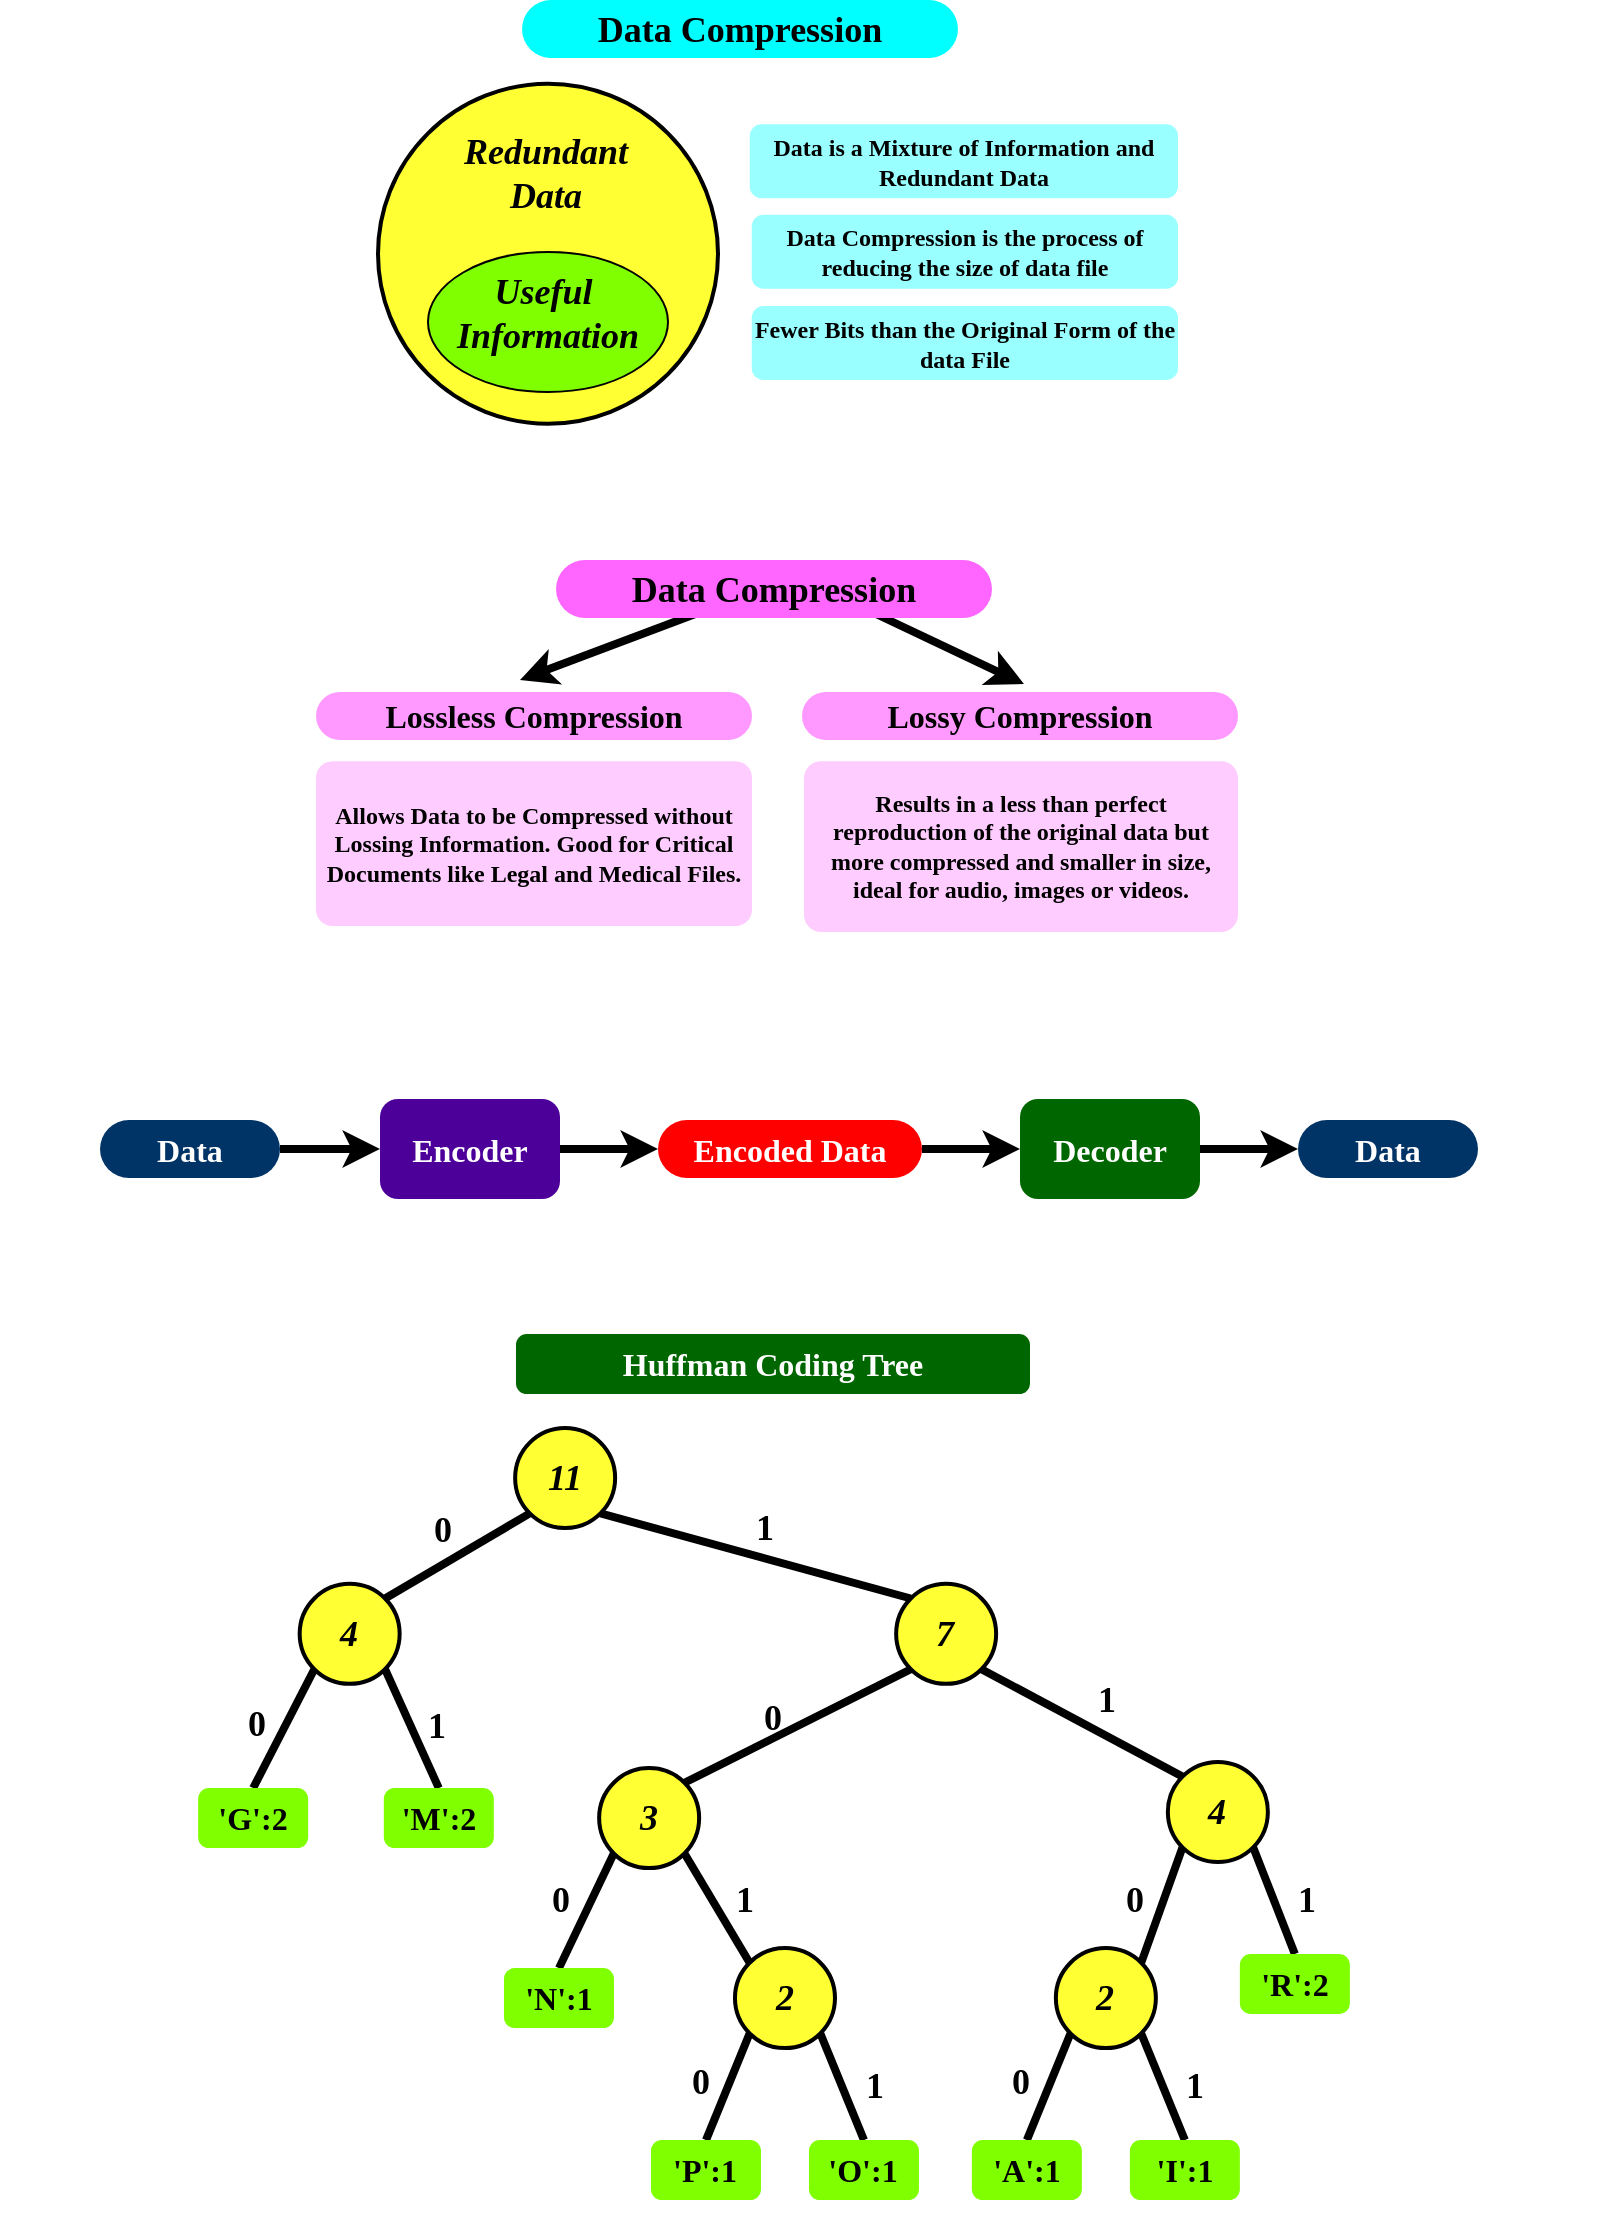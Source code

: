 <mxfile version="25.0.1">
  <diagram name="Page-1" id="3yqpxKQvHaOyZTGhgoW6">
    <mxGraphModel dx="1913" dy="397" grid="1" gridSize="10" guides="1" tooltips="1" connect="1" arrows="1" fold="1" page="1" pageScale="1" pageWidth="850" pageHeight="1100" math="0" shadow="0">
      <root>
        <mxCell id="0" />
        <mxCell id="1" parent="0" />
        <mxCell id="vKvJg-ggUGGe1FWMZfah-1" value="" style="rounded=1;whiteSpace=wrap;html=1;arcSize=18;strokeColor=none;fillColor=none;container=0;" vertex="1" parent="1">
          <mxGeometry x="2580" y="2230" width="163.86" height="230.28" as="geometry" />
        </mxCell>
        <mxCell id="vKvJg-ggUGGe1FWMZfah-2" value="" style="rounded=1;whiteSpace=wrap;html=1;arcSize=18;strokeColor=none;fillColor=none;container=0;" vertex="1" parent="1">
          <mxGeometry x="3183" y="2230" width="163.86" height="230.28" as="geometry" />
        </mxCell>
        <mxCell id="vKvJg-ggUGGe1FWMZfah-3" value="" style="ellipse;whiteSpace=wrap;html=1;aspect=fixed;fillStyle=auto;gradientColor=none;fillColor=#FFFF33;shadow=0;strokeWidth=2;container=0;fontColor=#000000;strokeColor=#000000;" vertex="1" parent="1">
          <mxGeometry x="2768.998" y="2271.873" width="170" height="170" as="geometry" />
        </mxCell>
        <mxCell id="vKvJg-ggUGGe1FWMZfah-4" value="&lt;font face=&quot;Comic Sans MS&quot; style=&quot;font-size: 18px;&quot;&gt;&lt;b style=&quot;&quot;&gt;Data Compression&lt;/b&gt;&lt;/font&gt;" style="rounded=1;whiteSpace=wrap;html=1;fillColor=#00FFFF;strokeColor=none;fontColor=#000000;arcSize=50;container=0;" vertex="1" parent="1">
          <mxGeometry x="2841" y="2230" width="218" height="29" as="geometry" />
        </mxCell>
        <mxCell id="vKvJg-ggUGGe1FWMZfah-5" value="&lt;div style=&quot;&quot;&gt;&lt;font face=&quot;Comic Sans MS&quot;&gt;&lt;span style=&quot;font-size: 18px; text-wrap: nowrap;&quot;&gt;&lt;b&gt;&lt;i&gt;Redundant&lt;/i&gt;&lt;/b&gt;&lt;/span&gt;&lt;/font&gt;&lt;/div&gt;&lt;div style=&quot;&quot;&gt;&lt;font face=&quot;Comic Sans MS&quot;&gt;&lt;span style=&quot;font-size: 18px; text-wrap: nowrap;&quot;&gt;&lt;b&gt;&lt;i&gt;Data&lt;/i&gt;&lt;/b&gt;&lt;/span&gt;&lt;/font&gt;&lt;/div&gt;" style="rounded=1;whiteSpace=wrap;html=1;fillColor=none;strokeColor=none;arcSize=10;container=0;fontColor=#000000;align=center;" vertex="1" parent="1">
          <mxGeometry x="2800.839" y="2306.004" width="104.318" height="22.085" as="geometry" />
        </mxCell>
        <mxCell id="vKvJg-ggUGGe1FWMZfah-6" value="" style="ellipse;whiteSpace=wrap;html=1;strokeColor=#000000;fillColor=#80FF00;" vertex="1" parent="1">
          <mxGeometry x="2794" y="2356" width="120" height="70" as="geometry" />
        </mxCell>
        <mxCell id="vKvJg-ggUGGe1FWMZfah-7" value="&lt;div style=&quot;&quot;&gt;&lt;font face=&quot;Comic Sans MS&quot;&gt;&lt;span style=&quot;font-size: 18px; text-wrap: nowrap;&quot;&gt;&lt;b&gt;&lt;i&gt;Useful&amp;nbsp;&lt;/i&gt;&lt;/b&gt;&lt;/span&gt;&lt;/font&gt;&lt;/div&gt;&lt;div style=&quot;&quot;&gt;&lt;font face=&quot;Comic Sans MS&quot;&gt;&lt;span style=&quot;font-size: 18px; text-wrap: nowrap;&quot;&gt;&lt;b&gt;&lt;i&gt;Information&lt;/i&gt;&lt;/b&gt;&lt;/span&gt;&lt;/font&gt;&lt;/div&gt;" style="rounded=1;whiteSpace=wrap;html=1;fillColor=none;strokeColor=none;arcSize=10;container=0;fontColor=#000000;align=center;" vertex="1" parent="1">
          <mxGeometry x="2801.839" y="2375.954" width="104.318" height="22.085" as="geometry" />
        </mxCell>
        <mxCell id="vKvJg-ggUGGe1FWMZfah-8" value="&lt;font face=&quot;Comic Sans MS&quot;&gt;&lt;b style=&quot;&quot;&gt;Data is a Mixture of Information and Redundant Data&lt;/b&gt;&lt;/font&gt;" style="rounded=1;whiteSpace=wrap;html=1;fillColor=#99FFFF;strokeColor=none;fontColor=#000000;arcSize=16;container=0;" vertex="1" parent="1">
          <mxGeometry x="2954.89" y="2292.09" width="214.11" height="37" as="geometry" />
        </mxCell>
        <mxCell id="vKvJg-ggUGGe1FWMZfah-9" value="&lt;font face=&quot;Comic Sans MS&quot;&gt;&lt;b style=&quot;&quot;&gt;Data Compression is the process of reducing the size of data file&lt;/b&gt;&lt;/font&gt;" style="rounded=1;whiteSpace=wrap;html=1;fillColor=#99FFFF;strokeColor=none;fontColor=#000000;arcSize=16;container=0;" vertex="1" parent="1">
          <mxGeometry x="2955.89" y="2337.37" width="213.11" height="37" as="geometry" />
        </mxCell>
        <mxCell id="vKvJg-ggUGGe1FWMZfah-10" value="&lt;font face=&quot;Comic Sans MS&quot;&gt;&lt;b style=&quot;&quot;&gt;Fewer Bits than the Original Form of the data File&lt;/b&gt;&lt;/font&gt;" style="rounded=1;whiteSpace=wrap;html=1;fillColor=#99FFFF;strokeColor=none;fontColor=#000000;arcSize=16;container=0;" vertex="1" parent="1">
          <mxGeometry x="2955.89" y="2383" width="213.11" height="37" as="geometry" />
        </mxCell>
        <mxCell id="vKvJg-ggUGGe1FWMZfah-11" value="" style="rounded=1;whiteSpace=wrap;html=1;arcSize=18;strokeColor=none;fillColor=none;container=0;" vertex="1" parent="1">
          <mxGeometry x="2590" y="2521" width="120" height="180" as="geometry" />
        </mxCell>
        <mxCell id="vKvJg-ggUGGe1FWMZfah-12" value="" style="rounded=1;whiteSpace=wrap;html=1;arcSize=18;strokeColor=none;fillColor=none;container=0;" vertex="1" parent="1">
          <mxGeometry x="3229" y="2521" width="116.86" height="182" as="geometry" />
        </mxCell>
        <mxCell id="vKvJg-ggUGGe1FWMZfah-13" value="&lt;font face=&quot;Comic Sans MS&quot;&gt;&lt;b style=&quot;&quot;&gt;Allows Data to be Compressed without Lossing Information. Good for Critical Documents like Legal and Medical Files.&lt;/b&gt;&lt;/font&gt;" style="rounded=1;whiteSpace=wrap;html=1;fillColor=#FFCCFF;strokeColor=none;fontColor=#000000;arcSize=10;container=0;" vertex="1" parent="1">
          <mxGeometry x="2738" y="2610.64" width="218" height="82.36" as="geometry" />
        </mxCell>
        <mxCell id="vKvJg-ggUGGe1FWMZfah-14" value="&lt;font face=&quot;Comic Sans MS&quot; style=&quot;font-size: 16px;&quot;&gt;&lt;b style=&quot;&quot;&gt;Lossless Compression&lt;/b&gt;&lt;/font&gt;" style="rounded=1;whiteSpace=wrap;html=1;fillColor=#FF99FF;strokeColor=none;fontColor=#000000;arcSize=50;container=0;" vertex="1" parent="1">
          <mxGeometry x="2738" y="2576" width="218" height="24" as="geometry" />
        </mxCell>
        <mxCell id="vKvJg-ggUGGe1FWMZfah-15" value="&lt;font face=&quot;Comic Sans MS&quot; style=&quot;font-size: 16px;&quot;&gt;&lt;b style=&quot;&quot;&gt;Lossy Compression&lt;/b&gt;&lt;/font&gt;" style="rounded=1;whiteSpace=wrap;html=1;fillColor=#FF99FF;strokeColor=none;fontColor=#000000;arcSize=50;container=0;" vertex="1" parent="1">
          <mxGeometry x="2981" y="2576" width="218" height="24" as="geometry" />
        </mxCell>
        <mxCell id="vKvJg-ggUGGe1FWMZfah-16" value="&lt;font face=&quot;Comic Sans MS&quot;&gt;&lt;b&gt;Results in a less than perfect reproduction of the original data but more compressed and smaller in size, ideal for audio, images or videos.&lt;/b&gt;&lt;/font&gt;" style="rounded=1;whiteSpace=wrap;html=1;fillColor=#FFCCFF;strokeColor=none;fontColor=#000000;arcSize=10;container=0;" vertex="1" parent="1">
          <mxGeometry x="2982" y="2610.64" width="217" height="85.36" as="geometry" />
        </mxCell>
        <mxCell id="vKvJg-ggUGGe1FWMZfah-17" value="" style="endArrow=classic;html=1;rounded=0;strokeWidth=4;strokeColor=#000000;" edge="1" parent="1">
          <mxGeometry width="50" height="50" relative="1" as="geometry">
            <mxPoint x="2933" y="2535" as="sourcePoint" />
            <mxPoint x="2840" y="2570" as="targetPoint" />
          </mxGeometry>
        </mxCell>
        <mxCell id="vKvJg-ggUGGe1FWMZfah-18" value="" style="endArrow=classic;html=1;rounded=0;strokeWidth=4;strokeColor=#000000;" edge="1" parent="1">
          <mxGeometry width="50" height="50" relative="1" as="geometry">
            <mxPoint x="3018" y="2537" as="sourcePoint" />
            <mxPoint x="3092" y="2572" as="targetPoint" />
          </mxGeometry>
        </mxCell>
        <mxCell id="vKvJg-ggUGGe1FWMZfah-19" value="&lt;font face=&quot;Comic Sans MS&quot; style=&quot;font-size: 18px;&quot;&gt;&lt;b style=&quot;&quot;&gt;Data Compression&lt;/b&gt;&lt;/font&gt;" style="rounded=1;whiteSpace=wrap;html=1;fillColor=#FF66FF;strokeColor=none;fontColor=#000000;arcSize=50;container=0;" vertex="1" parent="1">
          <mxGeometry x="2858" y="2510" width="218" height="29" as="geometry" />
        </mxCell>
        <mxCell id="vKvJg-ggUGGe1FWMZfah-20" value="&lt;font style=&quot;font-size: 16px;&quot; face=&quot;Comic Sans MS&quot;&gt;&lt;b style=&quot;&quot;&gt;Data&lt;/b&gt;&lt;/font&gt;" style="rounded=1;whiteSpace=wrap;html=1;fillColor=#003366;strokeColor=none;fontColor=#FFFFFF;arcSize=50;container=0;" vertex="1" parent="1">
          <mxGeometry x="2630" y="2790" width="90" height="29" as="geometry" />
        </mxCell>
        <mxCell id="vKvJg-ggUGGe1FWMZfah-21" value="&lt;font style=&quot;font-size: 16px;&quot; face=&quot;Comic Sans MS&quot;&gt;&lt;b style=&quot;&quot;&gt;Encoder&lt;/b&gt;&lt;/font&gt;" style="rounded=1;whiteSpace=wrap;html=1;fillColor=#4C0099;strokeColor=none;fontColor=#FFFFFF;arcSize=18;container=0;" vertex="1" parent="1">
          <mxGeometry x="2770" y="2779.5" width="90" height="50" as="geometry" />
        </mxCell>
        <mxCell id="vKvJg-ggUGGe1FWMZfah-22" value="&lt;font face=&quot;Comic Sans MS&quot;&gt;&lt;span style=&quot;font-size: 16px;&quot;&gt;&lt;b&gt;Encoded Data&lt;/b&gt;&lt;/span&gt;&lt;/font&gt;" style="rounded=1;whiteSpace=wrap;html=1;fillColor=#FF0000;strokeColor=none;fontColor=#FFFFFF;arcSize=50;container=0;" vertex="1" parent="1">
          <mxGeometry x="2909" y="2790" width="132" height="29" as="geometry" />
        </mxCell>
        <mxCell id="vKvJg-ggUGGe1FWMZfah-23" value="&lt;font face=&quot;Comic Sans MS&quot;&gt;&lt;span style=&quot;font-size: 16px;&quot;&gt;&lt;b&gt;Decoder&lt;/b&gt;&lt;/span&gt;&lt;/font&gt;" style="rounded=1;whiteSpace=wrap;html=1;fillColor=#006600;strokeColor=none;fontColor=#FFFFFF;arcSize=18;container=0;" vertex="1" parent="1">
          <mxGeometry x="3090" y="2779.5" width="90" height="50" as="geometry" />
        </mxCell>
        <mxCell id="vKvJg-ggUGGe1FWMZfah-24" value="&lt;font style=&quot;font-size: 16px;&quot; face=&quot;Comic Sans MS&quot;&gt;&lt;b style=&quot;&quot;&gt;Data&lt;/b&gt;&lt;/font&gt;" style="rounded=1;whiteSpace=wrap;html=1;fillColor=#003366;strokeColor=none;fontColor=#FFFFFF;arcSize=50;container=0;" vertex="1" parent="1">
          <mxGeometry x="3229" y="2790" width="90" height="29" as="geometry" />
        </mxCell>
        <mxCell id="vKvJg-ggUGGe1FWMZfah-25" value="" style="endArrow=classic;html=1;rounded=0;strokeWidth=4;strokeColor=#000000;exitX=1;exitY=0.5;exitDx=0;exitDy=0;entryX=0;entryY=0.5;entryDx=0;entryDy=0;" edge="1" parent="1" source="vKvJg-ggUGGe1FWMZfah-20" target="vKvJg-ggUGGe1FWMZfah-21">
          <mxGeometry width="50" height="50" relative="1" as="geometry">
            <mxPoint x="3058" y="2547" as="sourcePoint" />
            <mxPoint x="3132" y="2582" as="targetPoint" />
          </mxGeometry>
        </mxCell>
        <mxCell id="vKvJg-ggUGGe1FWMZfah-26" value="" style="endArrow=classic;html=1;rounded=0;strokeWidth=4;strokeColor=#000000;exitX=1;exitY=0.5;exitDx=0;exitDy=0;entryX=0;entryY=0.5;entryDx=0;entryDy=0;" edge="1" parent="1" source="vKvJg-ggUGGe1FWMZfah-21" target="vKvJg-ggUGGe1FWMZfah-22">
          <mxGeometry width="50" height="50" relative="1" as="geometry">
            <mxPoint x="2871" y="2804.5" as="sourcePoint" />
            <mxPoint x="2791" y="2815" as="targetPoint" />
          </mxGeometry>
        </mxCell>
        <mxCell id="vKvJg-ggUGGe1FWMZfah-27" value="" style="endArrow=classic;html=1;rounded=0;strokeWidth=4;strokeColor=#000000;exitX=1;exitY=0.5;exitDx=0;exitDy=0;entryX=0;entryY=0.5;entryDx=0;entryDy=0;" edge="1" parent="1" source="vKvJg-ggUGGe1FWMZfah-22" target="vKvJg-ggUGGe1FWMZfah-23">
          <mxGeometry width="50" height="50" relative="1" as="geometry">
            <mxPoint x="2991" y="2880" as="sourcePoint" />
            <mxPoint x="3041" y="2880" as="targetPoint" />
          </mxGeometry>
        </mxCell>
        <mxCell id="vKvJg-ggUGGe1FWMZfah-28" value="" style="endArrow=classic;html=1;rounded=0;strokeWidth=4;strokeColor=#000000;exitX=1;exitY=0.5;exitDx=0;exitDy=0;entryX=0;entryY=0.5;entryDx=0;entryDy=0;" edge="1" parent="1" source="vKvJg-ggUGGe1FWMZfah-23" target="vKvJg-ggUGGe1FWMZfah-24">
          <mxGeometry width="50" height="50" relative="1" as="geometry">
            <mxPoint x="3051" y="2815" as="sourcePoint" />
            <mxPoint x="3100" y="2815" as="targetPoint" />
          </mxGeometry>
        </mxCell>
        <mxCell id="vKvJg-ggUGGe1FWMZfah-29" value="" style="rounded=1;whiteSpace=wrap;html=1;arcSize=18;strokeColor=none;fillColor=none;container=0;" vertex="1" parent="1">
          <mxGeometry x="3331.36" y="2764.5" width="30" height="80" as="geometry" />
        </mxCell>
        <mxCell id="vKvJg-ggUGGe1FWMZfah-30" value="" style="rounded=1;whiteSpace=wrap;html=1;arcSize=18;strokeColor=none;fillColor=none;container=0;" vertex="1" parent="1">
          <mxGeometry x="2590" y="2764.5" width="30" height="80" as="geometry" />
        </mxCell>
        <mxCell id="vKvJg-ggUGGe1FWMZfah-31" value="" style="ellipse;whiteSpace=wrap;html=1;aspect=fixed;fillStyle=auto;gradientColor=none;fillColor=#FFFF33;shadow=0;strokeWidth=2;container=0;fontColor=#000000;strokeColor=#000000;" vertex="1" parent="1">
          <mxGeometry x="2837.57" y="2944" width="50" height="50" as="geometry" />
        </mxCell>
        <mxCell id="vKvJg-ggUGGe1FWMZfah-32" value="&lt;div style=&quot;&quot;&gt;&lt;font face=&quot;Comic Sans MS&quot;&gt;&lt;span style=&quot;font-size: 18px; text-wrap: nowrap;&quot;&gt;&lt;b&gt;&lt;i&gt;11&lt;/i&gt;&lt;/b&gt;&lt;/span&gt;&lt;/font&gt;&lt;/div&gt;" style="rounded=1;whiteSpace=wrap;html=1;fillColor=none;strokeColor=none;arcSize=10;container=0;fontColor=#000000;align=center;" vertex="1" parent="1">
          <mxGeometry x="2837.99" y="2961.06" width="49.16" height="15.87" as="geometry" />
        </mxCell>
        <mxCell id="vKvJg-ggUGGe1FWMZfah-33" value="" style="ellipse;whiteSpace=wrap;html=1;aspect=fixed;fillStyle=auto;gradientColor=none;fillColor=#FFFF33;shadow=0;strokeWidth=2;container=0;fontColor=#000000;strokeColor=#000000;" vertex="1" parent="1">
          <mxGeometry x="2947.49" y="3204.06" width="50" height="50" as="geometry" />
        </mxCell>
        <mxCell id="vKvJg-ggUGGe1FWMZfah-34" value="&lt;div style=&quot;&quot;&gt;&lt;font face=&quot;Comic Sans MS&quot;&gt;&lt;span style=&quot;font-size: 18px; text-wrap: nowrap;&quot;&gt;&lt;b&gt;&lt;i&gt;2&lt;/i&gt;&lt;/b&gt;&lt;/span&gt;&lt;/font&gt;&lt;/div&gt;" style="rounded=1;whiteSpace=wrap;html=1;fillColor=none;strokeColor=none;arcSize=10;container=0;fontColor=#000000;align=center;" vertex="1" parent="1">
          <mxGeometry x="2947.91" y="3221.12" width="49.16" height="15.87" as="geometry" />
        </mxCell>
        <mxCell id="vKvJg-ggUGGe1FWMZfah-35" value="" style="ellipse;whiteSpace=wrap;html=1;aspect=fixed;fillStyle=auto;gradientColor=none;fillColor=#FFFF33;shadow=0;strokeWidth=2;container=0;fontColor=#000000;strokeColor=#000000;" vertex="1" parent="1">
          <mxGeometry x="2879.57" y="3114.06" width="50" height="50" as="geometry" />
        </mxCell>
        <mxCell id="vKvJg-ggUGGe1FWMZfah-36" value="&lt;div style=&quot;&quot;&gt;&lt;font face=&quot;Comic Sans MS&quot;&gt;&lt;span style=&quot;font-size: 18px; text-wrap: nowrap;&quot;&gt;&lt;b&gt;&lt;i&gt;3&lt;/i&gt;&lt;/b&gt;&lt;/span&gt;&lt;/font&gt;&lt;/div&gt;" style="rounded=1;whiteSpace=wrap;html=1;fillColor=none;strokeColor=none;arcSize=10;container=0;fontColor=#000000;align=center;" vertex="1" parent="1">
          <mxGeometry x="2879.99" y="3131.12" width="49.16" height="15.87" as="geometry" />
        </mxCell>
        <mxCell id="vKvJg-ggUGGe1FWMZfah-37" value="" style="endArrow=none;html=1;rounded=0;strokeWidth=4;strokeColor=#000000;exitX=0;exitY=1;exitDx=0;exitDy=0;entryX=1;entryY=0;entryDx=0;entryDy=0;endFill=0;" edge="1" parent="1" source="vKvJg-ggUGGe1FWMZfah-79" target="vKvJg-ggUGGe1FWMZfah-35">
          <mxGeometry width="50" height="50" relative="1" as="geometry">
            <mxPoint x="3003.99" y="3073.06" as="sourcePoint" />
            <mxPoint x="3058.99" y="3134.06" as="targetPoint" />
          </mxGeometry>
        </mxCell>
        <mxCell id="vKvJg-ggUGGe1FWMZfah-38" value="&lt;font color=&quot;#000000&quot; face=&quot;Comic Sans MS&quot;&gt;&lt;span style=&quot;font-size: 18px;&quot;&gt;&lt;b&gt;0&lt;/b&gt;&lt;/span&gt;&lt;/font&gt;" style="edgeLabel;html=1;align=center;verticalAlign=middle;resizable=0;points=[];labelBackgroundColor=none;" vertex="1" connectable="0" parent="vKvJg-ggUGGe1FWMZfah-37">
          <mxGeometry x="0.027" y="-3" relative="1" as="geometry">
            <mxPoint x="-10" y="-2" as="offset" />
          </mxGeometry>
        </mxCell>
        <mxCell id="vKvJg-ggUGGe1FWMZfah-39" value="" style="endArrow=none;html=1;rounded=0;strokeWidth=4;strokeColor=#000000;exitX=0;exitY=1;exitDx=0;exitDy=0;entryX=0.5;entryY=0;entryDx=0;entryDy=0;endFill=0;" edge="1" parent="1" source="vKvJg-ggUGGe1FWMZfah-35" target="vKvJg-ggUGGe1FWMZfah-43">
          <mxGeometry width="50" height="50" relative="1" as="geometry">
            <mxPoint x="2815.88" y="3144.06" as="sourcePoint" />
            <mxPoint x="2779.88" y="3202.06" as="targetPoint" />
          </mxGeometry>
        </mxCell>
        <mxCell id="vKvJg-ggUGGe1FWMZfah-40" value="&lt;font color=&quot;#000000&quot; face=&quot;Comic Sans MS&quot;&gt;&lt;span style=&quot;font-size: 18px;&quot;&gt;&lt;b&gt;0&lt;/b&gt;&lt;/span&gt;&lt;/font&gt;" style="edgeLabel;html=1;align=center;verticalAlign=middle;resizable=0;points=[];labelBackgroundColor=none;" vertex="1" connectable="0" parent="vKvJg-ggUGGe1FWMZfah-39">
          <mxGeometry x="-0.035" y="-2" relative="1" as="geometry">
            <mxPoint x="-12" y="-4" as="offset" />
          </mxGeometry>
        </mxCell>
        <mxCell id="vKvJg-ggUGGe1FWMZfah-41" value="" style="endArrow=none;html=1;rounded=0;strokeWidth=4;strokeColor=#000000;exitX=1;exitY=1;exitDx=0;exitDy=0;entryX=0;entryY=0;entryDx=0;entryDy=0;endFill=0;" edge="1" parent="1" source="vKvJg-ggUGGe1FWMZfah-35" target="vKvJg-ggUGGe1FWMZfah-33">
          <mxGeometry width="50" height="50" relative="1" as="geometry">
            <mxPoint x="2896.99" y="3167.06" as="sourcePoint" />
            <mxPoint x="2873.99" y="3224.06" as="targetPoint" />
          </mxGeometry>
        </mxCell>
        <mxCell id="vKvJg-ggUGGe1FWMZfah-42" value="&lt;b style=&quot;color: rgb(0, 0, 0); font-family: &amp;quot;Comic Sans MS&amp;quot;; font-size: 18px;&quot;&gt;1&lt;/b&gt;" style="edgeLabel;html=1;align=center;verticalAlign=middle;resizable=0;points=[];labelBackgroundColor=none;" vertex="1" connectable="0" parent="vKvJg-ggUGGe1FWMZfah-41">
          <mxGeometry x="0.074" y="2" relative="1" as="geometry">
            <mxPoint x="10" y="-5" as="offset" />
          </mxGeometry>
        </mxCell>
        <mxCell id="vKvJg-ggUGGe1FWMZfah-43" value="&lt;font face=&quot;Comic Sans MS&quot; style=&quot;font-size: 16px;&quot;&gt;&lt;b style=&quot;&quot;&gt;&#39;N&#39;:1&lt;/b&gt;&lt;/font&gt;" style="rounded=1;whiteSpace=wrap;html=1;fillColor=#80FF00;strokeColor=none;fontColor=#000000;arcSize=18;container=0;" vertex="1" parent="1">
          <mxGeometry x="2831.99" y="3214.06" width="55" height="30" as="geometry" />
        </mxCell>
        <mxCell id="vKvJg-ggUGGe1FWMZfah-44" value="" style="endArrow=none;html=1;rounded=0;strokeWidth=4;strokeColor=#000000;exitX=0;exitY=1;exitDx=0;exitDy=0;entryX=0.5;entryY=0;entryDx=0;entryDy=0;endFill=0;" edge="1" parent="1" source="vKvJg-ggUGGe1FWMZfah-33" target="vKvJg-ggUGGe1FWMZfah-48">
          <mxGeometry width="50" height="50" relative="1" as="geometry">
            <mxPoint x="2939.49" y="3167.06" as="sourcePoint" />
            <mxPoint x="2964.49" y="3221.06" as="targetPoint" />
          </mxGeometry>
        </mxCell>
        <mxCell id="vKvJg-ggUGGe1FWMZfah-45" value="&lt;font color=&quot;#000000&quot; face=&quot;Comic Sans MS&quot;&gt;&lt;span style=&quot;font-size: 18px;&quot;&gt;&lt;b&gt;0&lt;/b&gt;&lt;/span&gt;&lt;/font&gt;" style="edgeLabel;html=1;align=center;verticalAlign=middle;resizable=0;points=[];labelBackgroundColor=none;" vertex="1" connectable="0" parent="vKvJg-ggUGGe1FWMZfah-44">
          <mxGeometry x="0.035" y="-1" relative="1" as="geometry">
            <mxPoint x="-13" y="-3" as="offset" />
          </mxGeometry>
        </mxCell>
        <mxCell id="vKvJg-ggUGGe1FWMZfah-46" value="" style="endArrow=none;html=1;rounded=0;strokeWidth=4;strokeColor=#000000;exitX=1;exitY=1;exitDx=0;exitDy=0;entryX=0.5;entryY=0;entryDx=0;entryDy=0;endFill=0;" edge="1" parent="1" source="vKvJg-ggUGGe1FWMZfah-33" target="vKvJg-ggUGGe1FWMZfah-49">
          <mxGeometry width="50" height="50" relative="1" as="geometry">
            <mxPoint x="2964.49" y="3257.06" as="sourcePoint" />
            <mxPoint x="2942.49" y="3304.06" as="targetPoint" />
          </mxGeometry>
        </mxCell>
        <mxCell id="vKvJg-ggUGGe1FWMZfah-47" value="&lt;b style=&quot;color: rgb(0, 0, 0); font-family: &amp;quot;Comic Sans MS&amp;quot;; font-size: 18px;&quot;&gt;1&lt;/b&gt;" style="edgeLabel;html=1;align=center;verticalAlign=middle;resizable=0;points=[];labelBackgroundColor=none;" vertex="1" connectable="0" parent="vKvJg-ggUGGe1FWMZfah-46">
          <mxGeometry x="-0.046" y="-1" relative="1" as="geometry">
            <mxPoint x="17" as="offset" />
          </mxGeometry>
        </mxCell>
        <mxCell id="vKvJg-ggUGGe1FWMZfah-48" value="&lt;font face=&quot;Comic Sans MS&quot; style=&quot;font-size: 16px;&quot;&gt;&lt;b style=&quot;&quot;&gt;&#39;P&#39;:1&lt;/b&gt;&lt;/font&gt;" style="rounded=1;whiteSpace=wrap;html=1;fillColor=#80FF00;strokeColor=none;fontColor=#000000;arcSize=18;container=0;" vertex="1" parent="1">
          <mxGeometry x="2905.49" y="3300.06" width="55" height="30" as="geometry" />
        </mxCell>
        <mxCell id="vKvJg-ggUGGe1FWMZfah-49" value="&lt;font face=&quot;Comic Sans MS&quot; style=&quot;font-size: 16px;&quot;&gt;&lt;b style=&quot;&quot;&gt;&#39;O&#39;:1&lt;/b&gt;&lt;/font&gt;" style="rounded=1;whiteSpace=wrap;html=1;fillColor=#80FF00;strokeColor=none;fontColor=#000000;arcSize=18;container=0;" vertex="1" parent="1">
          <mxGeometry x="2984.49" y="3300.06" width="55" height="30" as="geometry" />
        </mxCell>
        <mxCell id="vKvJg-ggUGGe1FWMZfah-50" value="" style="endArrow=none;html=1;rounded=0;strokeWidth=4;strokeColor=#000000;exitX=1;exitY=1;exitDx=0;exitDy=0;entryX=0;entryY=0;entryDx=0;entryDy=0;endFill=0;" edge="1" parent="1" source="vKvJg-ggUGGe1FWMZfah-31" target="vKvJg-ggUGGe1FWMZfah-79">
          <mxGeometry width="50" height="50" relative="1" as="geometry">
            <mxPoint x="3003.57" y="3075" as="sourcePoint" />
            <mxPoint x="3038.57" y="3134" as="targetPoint" />
          </mxGeometry>
        </mxCell>
        <mxCell id="vKvJg-ggUGGe1FWMZfah-51" value="&lt;b style=&quot;color: rgb(0, 0, 0); font-family: &amp;quot;Comic Sans MS&amp;quot;; font-size: 18px;&quot;&gt;&lt;span&gt;1&lt;/span&gt;&lt;/b&gt;" style="edgeLabel;html=1;align=center;verticalAlign=middle;resizable=0;points=[];labelBackgroundColor=none;fontStyle=0" vertex="1" connectable="0" parent="vKvJg-ggUGGe1FWMZfah-50">
          <mxGeometry x="-0.137" y="2" relative="1" as="geometry">
            <mxPoint x="14" y="-9" as="offset" />
          </mxGeometry>
        </mxCell>
        <mxCell id="vKvJg-ggUGGe1FWMZfah-52" value="" style="ellipse;whiteSpace=wrap;html=1;aspect=fixed;fillStyle=auto;gradientColor=none;fillColor=#FFFF33;shadow=0;strokeWidth=2;container=0;fontColor=#000000;strokeColor=#000000;" vertex="1" parent="1">
          <mxGeometry x="2729.83" y="3021.93" width="50" height="50" as="geometry" />
        </mxCell>
        <mxCell id="vKvJg-ggUGGe1FWMZfah-53" value="&lt;div style=&quot;&quot;&gt;&lt;font face=&quot;Comic Sans MS&quot;&gt;&lt;span style=&quot;font-size: 18px; text-wrap: nowrap;&quot;&gt;&lt;b&gt;&lt;i&gt;4&lt;/i&gt;&lt;/b&gt;&lt;/span&gt;&lt;/font&gt;&lt;/div&gt;" style="rounded=1;whiteSpace=wrap;html=1;fillColor=none;strokeColor=none;arcSize=10;container=0;fontColor=#000000;align=center;" vertex="1" parent="1">
          <mxGeometry x="2730.25" y="3038.99" width="49.16" height="15.87" as="geometry" />
        </mxCell>
        <mxCell id="vKvJg-ggUGGe1FWMZfah-54" value="" style="endArrow=none;html=1;rounded=0;strokeWidth=4;strokeColor=#000000;exitX=1;exitY=1;exitDx=0;exitDy=0;entryX=0.5;entryY=0;entryDx=0;entryDy=0;endFill=0;" edge="1" parent="1" source="vKvJg-ggUGGe1FWMZfah-52" target="vKvJg-ggUGGe1FWMZfah-56">
          <mxGeometry width="50" height="50" relative="1" as="geometry">
            <mxPoint x="2819.83" y="3069.93" as="sourcePoint" />
            <mxPoint x="2868.83" y="3069.93" as="targetPoint" />
          </mxGeometry>
        </mxCell>
        <mxCell id="vKvJg-ggUGGe1FWMZfah-55" value="&lt;b style=&quot;color: rgb(0, 0, 0); font-family: &amp;quot;Comic Sans MS&amp;quot;; font-size: 18px;&quot;&gt;1&lt;/b&gt;" style="edgeLabel;html=1;align=center;verticalAlign=middle;resizable=0;points=[];labelBackgroundColor=none;" vertex="1" connectable="0" parent="vKvJg-ggUGGe1FWMZfah-54">
          <mxGeometry x="-0.044" y="1" relative="1" as="geometry">
            <mxPoint x="12" as="offset" />
          </mxGeometry>
        </mxCell>
        <mxCell id="vKvJg-ggUGGe1FWMZfah-56" value="&lt;font face=&quot;Comic Sans MS&quot; style=&quot;font-size: 16px;&quot;&gt;&lt;b style=&quot;&quot;&gt;&#39;M&#39;:2&lt;/b&gt;&lt;/font&gt;" style="rounded=1;whiteSpace=wrap;html=1;fillColor=#80FF00;strokeColor=none;fontColor=#000000;arcSize=18;container=0;" vertex="1" parent="1">
          <mxGeometry x="2771.91" y="3124.06" width="55" height="30" as="geometry" />
        </mxCell>
        <mxCell id="vKvJg-ggUGGe1FWMZfah-57" value="" style="endArrow=none;html=1;rounded=0;strokeWidth=4;strokeColor=#000000;exitX=0;exitY=1;exitDx=0;exitDy=0;entryX=0.5;entryY=0;entryDx=0;entryDy=0;endFill=0;" edge="1" parent="1" source="vKvJg-ggUGGe1FWMZfah-52" target="vKvJg-ggUGGe1FWMZfah-59">
          <mxGeometry width="50" height="50" relative="1" as="geometry">
            <mxPoint x="2782.57" y="3075" as="sourcePoint" />
            <mxPoint x="2816.57" y="3134" as="targetPoint" />
          </mxGeometry>
        </mxCell>
        <mxCell id="vKvJg-ggUGGe1FWMZfah-58" value="&lt;font color=&quot;#000000&quot; face=&quot;Comic Sans MS&quot;&gt;&lt;span style=&quot;font-size: 18px;&quot;&gt;&lt;b&gt;0&lt;/b&gt;&lt;/span&gt;&lt;/font&gt;" style="edgeLabel;html=1;align=center;verticalAlign=middle;resizable=0;points=[];labelBackgroundColor=none;" vertex="1" connectable="0" parent="vKvJg-ggUGGe1FWMZfah-57">
          <mxGeometry x="0.039" y="-3" relative="1" as="geometry">
            <mxPoint x="-11" y="-2" as="offset" />
          </mxGeometry>
        </mxCell>
        <mxCell id="vKvJg-ggUGGe1FWMZfah-59" value="&lt;font face=&quot;Comic Sans MS&quot; style=&quot;font-size: 16px;&quot;&gt;&lt;b style=&quot;&quot;&gt;&#39;G&#39;:2&lt;/b&gt;&lt;/font&gt;" style="rounded=1;whiteSpace=wrap;html=1;fillColor=#80FF00;strokeColor=none;fontColor=#000000;arcSize=18;container=0;" vertex="1" parent="1">
          <mxGeometry x="2679.07" y="3124.06" width="55" height="30" as="geometry" />
        </mxCell>
        <mxCell id="vKvJg-ggUGGe1FWMZfah-60" value="" style="endArrow=none;html=1;rounded=0;strokeWidth=4;strokeColor=#000000;exitX=0;exitY=1;exitDx=0;exitDy=0;entryX=1;entryY=0;entryDx=0;entryDy=0;endFill=0;" edge="1" parent="1" source="vKvJg-ggUGGe1FWMZfah-31" target="vKvJg-ggUGGe1FWMZfah-52">
          <mxGeometry width="50" height="50" relative="1" as="geometry">
            <mxPoint x="2890.57" y="2989" as="sourcePoint" />
            <mxPoint x="2968.57" y="3039" as="targetPoint" />
          </mxGeometry>
        </mxCell>
        <mxCell id="vKvJg-ggUGGe1FWMZfah-61" value="&lt;font color=&quot;#000000&quot; face=&quot;Comic Sans MS&quot;&gt;&lt;span style=&quot;font-size: 18px;&quot;&gt;&lt;b&gt;0&lt;/b&gt;&lt;/span&gt;&lt;/font&gt;" style="edgeLabel;html=1;align=center;verticalAlign=middle;resizable=0;points=[];labelBackgroundColor=none;" vertex="1" connectable="0" parent="vKvJg-ggUGGe1FWMZfah-60">
          <mxGeometry x="-0.055" y="-4" relative="1" as="geometry">
            <mxPoint x="-8" y="-9" as="offset" />
          </mxGeometry>
        </mxCell>
        <mxCell id="vKvJg-ggUGGe1FWMZfah-62" value="" style="ellipse;whiteSpace=wrap;html=1;aspect=fixed;fillStyle=auto;gradientColor=none;fillColor=#FFFF33;shadow=0;strokeWidth=2;container=0;fontColor=#000000;strokeColor=#000000;" vertex="1" parent="1">
          <mxGeometry x="3163.93" y="3110.99" width="50" height="50" as="geometry" />
        </mxCell>
        <mxCell id="vKvJg-ggUGGe1FWMZfah-63" value="&lt;div style=&quot;&quot;&gt;&lt;font face=&quot;Comic Sans MS&quot;&gt;&lt;span style=&quot;font-size: 18px; text-wrap: nowrap;&quot;&gt;&lt;b&gt;&lt;i&gt;4&lt;/i&gt;&lt;/b&gt;&lt;/span&gt;&lt;/font&gt;&lt;/div&gt;" style="rounded=1;whiteSpace=wrap;html=1;fillColor=none;strokeColor=none;arcSize=10;container=0;fontColor=#000000;align=center;" vertex="1" parent="1">
          <mxGeometry x="3164.35" y="3128.05" width="49.16" height="15.87" as="geometry" />
        </mxCell>
        <mxCell id="vKvJg-ggUGGe1FWMZfah-64" value="" style="endArrow=none;html=1;rounded=0;strokeWidth=4;strokeColor=#000000;exitX=0;exitY=1;exitDx=0;exitDy=0;entryX=1;entryY=0;entryDx=0;entryDy=0;endFill=0;" edge="1" parent="1" source="vKvJg-ggUGGe1FWMZfah-62" target="vKvJg-ggUGGe1FWMZfah-69">
          <mxGeometry width="50" height="50" relative="1" as="geometry">
            <mxPoint x="3154.93" y="3073.99" as="sourcePoint" />
            <mxPoint x="3148.43" y="3206.99" as="targetPoint" />
          </mxGeometry>
        </mxCell>
        <mxCell id="vKvJg-ggUGGe1FWMZfah-65" value="&lt;font color=&quot;#000000&quot; face=&quot;Comic Sans MS&quot;&gt;&lt;span style=&quot;font-size: 18px;&quot;&gt;&lt;b&gt;0&lt;/b&gt;&lt;/span&gt;&lt;/font&gt;" style="edgeLabel;html=1;align=center;verticalAlign=middle;resizable=0;points=[];labelBackgroundColor=none;" vertex="1" connectable="0" parent="vKvJg-ggUGGe1FWMZfah-64">
          <mxGeometry x="0.035" y="-1" relative="1" as="geometry">
            <mxPoint x="-13" y="-3" as="offset" />
          </mxGeometry>
        </mxCell>
        <mxCell id="vKvJg-ggUGGe1FWMZfah-66" value="" style="endArrow=none;html=1;rounded=0;strokeWidth=4;strokeColor=#000000;exitX=1;exitY=1;exitDx=0;exitDy=0;entryX=0.5;entryY=0;entryDx=0;entryDy=0;endFill=0;" edge="1" parent="1" source="vKvJg-ggUGGe1FWMZfah-62" target="vKvJg-ggUGGe1FWMZfah-68">
          <mxGeometry width="50" height="50" relative="1" as="geometry">
            <mxPoint x="3179.93" y="3163.99" as="sourcePoint" />
            <mxPoint x="3157.93" y="3210.99" as="targetPoint" />
          </mxGeometry>
        </mxCell>
        <mxCell id="vKvJg-ggUGGe1FWMZfah-67" value="&lt;b style=&quot;color: rgb(0, 0, 0); font-family: &amp;quot;Comic Sans MS&amp;quot;; font-size: 18px;&quot;&gt;1&lt;/b&gt;" style="edgeLabel;html=1;align=center;verticalAlign=middle;resizable=0;points=[];labelBackgroundColor=none;" vertex="1" connectable="0" parent="vKvJg-ggUGGe1FWMZfah-66">
          <mxGeometry x="-0.046" y="-1" relative="1" as="geometry">
            <mxPoint x="17" as="offset" />
          </mxGeometry>
        </mxCell>
        <mxCell id="vKvJg-ggUGGe1FWMZfah-68" value="&lt;font face=&quot;Comic Sans MS&quot; style=&quot;font-size: 16px;&quot;&gt;&lt;b style=&quot;&quot;&gt;&#39;R&#39;:2&lt;/b&gt;&lt;/font&gt;" style="rounded=1;whiteSpace=wrap;html=1;fillColor=#80FF00;strokeColor=none;fontColor=#000000;arcSize=18;container=0;" vertex="1" parent="1">
          <mxGeometry x="3199.93" y="3206.99" width="55" height="30" as="geometry" />
        </mxCell>
        <mxCell id="vKvJg-ggUGGe1FWMZfah-69" value="" style="ellipse;whiteSpace=wrap;html=1;aspect=fixed;fillStyle=auto;gradientColor=none;fillColor=#FFFF33;shadow=0;strokeWidth=2;container=0;fontColor=#000000;strokeColor=#000000;" vertex="1" parent="1">
          <mxGeometry x="3107.93" y="3204.06" width="50" height="50" as="geometry" />
        </mxCell>
        <mxCell id="vKvJg-ggUGGe1FWMZfah-70" value="&lt;div style=&quot;&quot;&gt;&lt;font face=&quot;Comic Sans MS&quot;&gt;&lt;span style=&quot;font-size: 18px; text-wrap: nowrap;&quot;&gt;&lt;b&gt;&lt;i&gt;2&lt;/i&gt;&lt;/b&gt;&lt;/span&gt;&lt;/font&gt;&lt;/div&gt;" style="rounded=1;whiteSpace=wrap;html=1;fillColor=none;strokeColor=none;arcSize=10;container=0;fontColor=#000000;align=center;" vertex="1" parent="1">
          <mxGeometry x="3108.35" y="3221.12" width="49.16" height="15.87" as="geometry" />
        </mxCell>
        <mxCell id="vKvJg-ggUGGe1FWMZfah-71" value="" style="endArrow=none;html=1;rounded=0;strokeWidth=4;strokeColor=#000000;exitX=0;exitY=1;exitDx=0;exitDy=0;entryX=0.5;entryY=0;entryDx=0;entryDy=0;endFill=0;" edge="1" parent="1" source="vKvJg-ggUGGe1FWMZfah-69" target="vKvJg-ggUGGe1FWMZfah-75">
          <mxGeometry width="50" height="50" relative="1" as="geometry">
            <mxPoint x="3099.93" y="3167.06" as="sourcePoint" />
            <mxPoint x="3124.93" y="3221.06" as="targetPoint" />
          </mxGeometry>
        </mxCell>
        <mxCell id="vKvJg-ggUGGe1FWMZfah-72" value="&lt;font color=&quot;#000000&quot; face=&quot;Comic Sans MS&quot;&gt;&lt;span style=&quot;font-size: 18px;&quot;&gt;&lt;b&gt;0&lt;/b&gt;&lt;/span&gt;&lt;/font&gt;" style="edgeLabel;html=1;align=center;verticalAlign=middle;resizable=0;points=[];labelBackgroundColor=none;" vertex="1" connectable="0" parent="vKvJg-ggUGGe1FWMZfah-71">
          <mxGeometry x="0.035" y="-1" relative="1" as="geometry">
            <mxPoint x="-13" y="-3" as="offset" />
          </mxGeometry>
        </mxCell>
        <mxCell id="vKvJg-ggUGGe1FWMZfah-73" value="" style="endArrow=none;html=1;rounded=0;strokeWidth=4;strokeColor=#000000;exitX=1;exitY=1;exitDx=0;exitDy=0;entryX=0.5;entryY=0;entryDx=0;entryDy=0;endFill=0;" edge="1" parent="1" source="vKvJg-ggUGGe1FWMZfah-69" target="vKvJg-ggUGGe1FWMZfah-76">
          <mxGeometry width="50" height="50" relative="1" as="geometry">
            <mxPoint x="3124.93" y="3257.06" as="sourcePoint" />
            <mxPoint x="3102.93" y="3304.06" as="targetPoint" />
          </mxGeometry>
        </mxCell>
        <mxCell id="vKvJg-ggUGGe1FWMZfah-74" value="&lt;b style=&quot;color: rgb(0, 0, 0); font-family: &amp;quot;Comic Sans MS&amp;quot;; font-size: 18px;&quot;&gt;1&lt;/b&gt;" style="edgeLabel;html=1;align=center;verticalAlign=middle;resizable=0;points=[];labelBackgroundColor=none;" vertex="1" connectable="0" parent="vKvJg-ggUGGe1FWMZfah-73">
          <mxGeometry x="-0.046" y="-1" relative="1" as="geometry">
            <mxPoint x="17" as="offset" />
          </mxGeometry>
        </mxCell>
        <mxCell id="vKvJg-ggUGGe1FWMZfah-75" value="&lt;font face=&quot;Comic Sans MS&quot; style=&quot;font-size: 16px;&quot;&gt;&lt;b style=&quot;&quot;&gt;&#39;A&#39;:1&lt;/b&gt;&lt;/font&gt;" style="rounded=1;whiteSpace=wrap;html=1;fillColor=#80FF00;strokeColor=none;fontColor=#000000;arcSize=18;container=0;" vertex="1" parent="1">
          <mxGeometry x="3065.93" y="3300.06" width="55" height="30" as="geometry" />
        </mxCell>
        <mxCell id="vKvJg-ggUGGe1FWMZfah-76" value="&lt;font face=&quot;Comic Sans MS&quot; style=&quot;font-size: 16px;&quot;&gt;&lt;b style=&quot;&quot;&gt;&#39;I&#39;:1&lt;/b&gt;&lt;/font&gt;" style="rounded=1;whiteSpace=wrap;html=1;fillColor=#80FF00;strokeColor=none;fontColor=#000000;arcSize=18;container=0;" vertex="1" parent="1">
          <mxGeometry x="3144.93" y="3300.06" width="55" height="30" as="geometry" />
        </mxCell>
        <mxCell id="vKvJg-ggUGGe1FWMZfah-77" value="" style="endArrow=none;html=1;rounded=0;strokeWidth=4;strokeColor=#000000;exitX=1;exitY=1;exitDx=0;exitDy=0;entryX=0;entryY=0;entryDx=0;entryDy=0;endFill=0;" edge="1" parent="1" source="vKvJg-ggUGGe1FWMZfah-79" target="vKvJg-ggUGGe1FWMZfah-62">
          <mxGeometry width="50" height="50" relative="1" as="geometry">
            <mxPoint x="3237.07" y="3164" as="sourcePoint" />
            <mxPoint x="3258.07" y="3217" as="targetPoint" />
          </mxGeometry>
        </mxCell>
        <mxCell id="vKvJg-ggUGGe1FWMZfah-78" value="&lt;b style=&quot;color: rgb(0, 0, 0); font-family: &amp;quot;Comic Sans MS&amp;quot;; font-size: 18px;&quot;&gt;1&lt;/b&gt;" style="edgeLabel;html=1;align=center;verticalAlign=middle;resizable=0;points=[];labelBackgroundColor=none;" vertex="1" connectable="0" parent="vKvJg-ggUGGe1FWMZfah-77">
          <mxGeometry x="-0.046" y="-1" relative="1" as="geometry">
            <mxPoint x="14" y="-11" as="offset" />
          </mxGeometry>
        </mxCell>
        <mxCell id="vKvJg-ggUGGe1FWMZfah-79" value="" style="ellipse;whiteSpace=wrap;html=1;aspect=fixed;fillStyle=auto;gradientColor=none;fillColor=#FFFF33;shadow=0;strokeWidth=2;container=0;fontColor=#000000;strokeColor=#000000;" vertex="1" parent="1">
          <mxGeometry x="3028.07" y="3021.93" width="50" height="50" as="geometry" />
        </mxCell>
        <mxCell id="vKvJg-ggUGGe1FWMZfah-80" value="&lt;div style=&quot;&quot;&gt;&lt;font face=&quot;Comic Sans MS&quot;&gt;&lt;span style=&quot;font-size: 18px; text-wrap: nowrap;&quot;&gt;&lt;b&gt;&lt;i&gt;7&lt;/i&gt;&lt;/b&gt;&lt;/span&gt;&lt;/font&gt;&lt;/div&gt;" style="rounded=1;whiteSpace=wrap;html=1;fillColor=none;strokeColor=none;arcSize=10;container=0;fontColor=#000000;align=center;" vertex="1" parent="1">
          <mxGeometry x="3028.49" y="3038.99" width="49.16" height="15.87" as="geometry" />
        </mxCell>
        <mxCell id="vKvJg-ggUGGe1FWMZfah-81" value="" style="rounded=1;whiteSpace=wrap;html=1;arcSize=18;strokeColor=none;fillColor=none;container=0;" vertex="1" parent="1">
          <mxGeometry x="2590" y="2934.06" width="70" height="409.94" as="geometry" />
        </mxCell>
        <mxCell id="vKvJg-ggUGGe1FWMZfah-82" value="" style="rounded=1;whiteSpace=wrap;html=1;arcSize=18;strokeColor=none;fillColor=none;container=0;" vertex="1" parent="1">
          <mxGeometry x="3300" y="2934.09" width="70" height="409.94" as="geometry" />
        </mxCell>
        <mxCell id="vKvJg-ggUGGe1FWMZfah-83" value="" style="rounded=1;whiteSpace=wrap;html=1;arcSize=18;strokeColor=none;fillColor=none;container=0;" vertex="1" parent="1">
          <mxGeometry x="3310" y="2934.06" width="70" height="409.94" as="geometry" />
        </mxCell>
        <mxCell id="vKvJg-ggUGGe1FWMZfah-84" value="" style="rounded=1;whiteSpace=wrap;html=1;arcSize=18;strokeColor=none;fillColor=none;container=0;" vertex="1" parent="1">
          <mxGeometry x="2600" y="2934.06" width="70" height="409.94" as="geometry" />
        </mxCell>
        <mxCell id="vKvJg-ggUGGe1FWMZfah-85" value="&lt;font face=&quot;Comic Sans MS&quot;&gt;&lt;span style=&quot;font-size: 16px;&quot;&gt;&lt;b&gt;Huffman Coding Tree&lt;/b&gt;&lt;/span&gt;&lt;/font&gt;" style="rounded=1;whiteSpace=wrap;html=1;fillColor=#006600;strokeColor=none;fontColor=#FFFFFF;arcSize=18;container=0;" vertex="1" parent="1">
          <mxGeometry x="2837.99" y="2897.06" width="257.01" height="30" as="geometry" />
        </mxCell>
      </root>
    </mxGraphModel>
  </diagram>
</mxfile>

